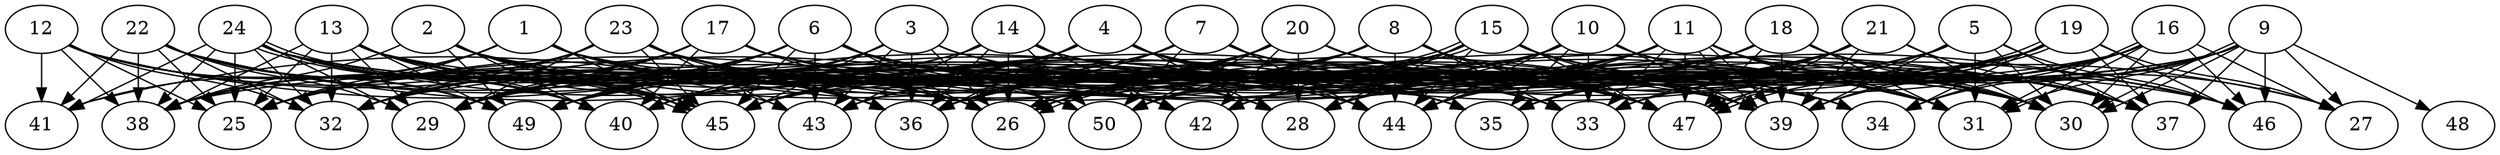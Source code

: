 // DAG automatically generated by daggen at Thu Oct  3 14:07:57 2019
// ./daggen --dot -n 50 --ccr 0.3 --fat 0.9 --regular 0.7 --density 0.7 --mindata 5242880 --maxdata 52428800 
digraph G {
  1 [size="150336853", alpha="0.09", expect_size="45101056"] 
  1 -> 25 [size ="45101056"]
  1 -> 26 [size ="45101056"]
  1 -> 28 [size ="45101056"]
  1 -> 30 [size ="45101056"]
  1 -> 31 [size ="45101056"]
  1 -> 36 [size ="45101056"]
  1 -> 38 [size ="45101056"]
  1 -> 41 [size ="45101056"]
  1 -> 45 [size ="45101056"]
  1 -> 47 [size ="45101056"]
  2 [size="136427520", alpha="0.19", expect_size="40928256"] 
  2 -> 30 [size ="40928256"]
  2 -> 36 [size ="40928256"]
  2 -> 38 [size ="40928256"]
  2 -> 39 [size ="40928256"]
  2 -> 40 [size ="40928256"]
  2 -> 43 [size ="40928256"]
  2 -> 44 [size ="40928256"]
  2 -> 45 [size ="40928256"]
  2 -> 49 [size ="40928256"]
  3 [size="131816107", alpha="0.11", expect_size="39544832"] 
  3 -> 26 [size ="39544832"]
  3 -> 30 [size ="39544832"]
  3 -> 31 [size ="39544832"]
  3 -> 33 [size ="39544832"]
  3 -> 36 [size ="39544832"]
  3 -> 40 [size ="39544832"]
  3 -> 43 [size ="39544832"]
  3 -> 45 [size ="39544832"]
  3 -> 49 [size ="39544832"]
  4 [size="114636800", alpha="0.13", expect_size="34391040"] 
  4 -> 25 [size ="34391040"]
  4 -> 28 [size ="34391040"]
  4 -> 31 [size ="34391040"]
  4 -> 32 [size ="34391040"]
  4 -> 33 [size ="34391040"]
  4 -> 35 [size ="34391040"]
  4 -> 36 [size ="34391040"]
  4 -> 39 [size ="34391040"]
  4 -> 40 [size ="34391040"]
  4 -> 44 [size ="34391040"]
  4 -> 45 [size ="34391040"]
  4 -> 46 [size ="34391040"]
  4 -> 47 [size ="34391040"]
  4 -> 49 [size ="34391040"]
  5 [size="40970240", alpha="0.01", expect_size="12291072"] 
  5 -> 30 [size ="12291072"]
  5 -> 31 [size ="12291072"]
  5 -> 36 [size ="12291072"]
  5 -> 37 [size ="12291072"]
  5 -> 39 [size ="12291072"]
  5 -> 42 [size ="12291072"]
  5 -> 45 [size ="12291072"]
  5 -> 46 [size ="12291072"]
  5 -> 47 [size ="12291072"]
  5 -> 49 [size ="12291072"]
  6 [size="22094507", alpha="0.00", expect_size="6628352"] 
  6 -> 25 [size ="6628352"]
  6 -> 26 [size ="6628352"]
  6 -> 28 [size ="6628352"]
  6 -> 29 [size ="6628352"]
  6 -> 35 [size ="6628352"]
  6 -> 37 [size ="6628352"]
  6 -> 38 [size ="6628352"]
  6 -> 39 [size ="6628352"]
  6 -> 43 [size ="6628352"]
  6 -> 45 [size ="6628352"]
  6 -> 46 [size ="6628352"]
  6 -> 47 [size ="6628352"]
  6 -> 49 [size ="6628352"]
  6 -> 50 [size ="6628352"]
  7 [size="23282347", alpha="0.14", expect_size="6984704"] 
  7 -> 25 [size ="6984704"]
  7 -> 30 [size ="6984704"]
  7 -> 32 [size ="6984704"]
  7 -> 36 [size ="6984704"]
  7 -> 37 [size ="6984704"]
  7 -> 44 [size ="6984704"]
  7 -> 47 [size ="6984704"]
  7 -> 50 [size ="6984704"]
  8 [size="90033493", alpha="0.04", expect_size="27010048"] 
  8 -> 25 [size ="27010048"]
  8 -> 26 [size ="27010048"]
  8 -> 30 [size ="27010048"]
  8 -> 31 [size ="27010048"]
  8 -> 33 [size ="27010048"]
  8 -> 34 [size ="27010048"]
  8 -> 36 [size ="27010048"]
  8 -> 41 [size ="27010048"]
  8 -> 44 [size ="27010048"]
  8 -> 47 [size ="27010048"]
  8 -> 50 [size ="27010048"]
  9 [size="133850453", alpha="0.05", expect_size="40155136"] 
  9 -> 27 [size ="40155136"]
  9 -> 30 [size ="40155136"]
  9 -> 30 [size ="40155136"]
  9 -> 31 [size ="40155136"]
  9 -> 33 [size ="40155136"]
  9 -> 34 [size ="40155136"]
  9 -> 35 [size ="40155136"]
  9 -> 37 [size ="40155136"]
  9 -> 45 [size ="40155136"]
  9 -> 46 [size ="40155136"]
  9 -> 48 [size ="40155136"]
  9 -> 49 [size ="40155136"]
  10 [size="48923307", alpha="0.06", expect_size="14676992"] 
  10 -> 25 [size ="14676992"]
  10 -> 26 [size ="14676992"]
  10 -> 28 [size ="14676992"]
  10 -> 30 [size ="14676992"]
  10 -> 31 [size ="14676992"]
  10 -> 33 [size ="14676992"]
  10 -> 35 [size ="14676992"]
  10 -> 36 [size ="14676992"]
  10 -> 37 [size ="14676992"]
  10 -> 39 [size ="14676992"]
  10 -> 40 [size ="14676992"]
  10 -> 44 [size ="14676992"]
  11 [size="150869333", alpha="0.12", expect_size="45260800"] 
  11 -> 26 [size ="45260800"]
  11 -> 27 [size ="45260800"]
  11 -> 30 [size ="45260800"]
  11 -> 31 [size ="45260800"]
  11 -> 32 [size ="45260800"]
  11 -> 33 [size ="45260800"]
  11 -> 37 [size ="45260800"]
  11 -> 38 [size ="45260800"]
  11 -> 39 [size ="45260800"]
  11 -> 39 [size ="45260800"]
  11 -> 40 [size ="45260800"]
  11 -> 42 [size ="45260800"]
  11 -> 44 [size ="45260800"]
  11 -> 47 [size ="45260800"]
  12 [size="63982933", alpha="0.05", expect_size="19194880"] 
  12 -> 25 [size ="19194880"]
  12 -> 26 [size ="19194880"]
  12 -> 32 [size ="19194880"]
  12 -> 36 [size ="19194880"]
  12 -> 38 [size ="19194880"]
  12 -> 40 [size ="19194880"]
  12 -> 41 [size ="19194880"]
  12 -> 44 [size ="19194880"]
  12 -> 49 [size ="19194880"]
  13 [size="57299627", alpha="0.15", expect_size="17189888"] 
  13 -> 25 [size ="17189888"]
  13 -> 26 [size ="17189888"]
  13 -> 29 [size ="17189888"]
  13 -> 32 [size ="17189888"]
  13 -> 33 [size ="17189888"]
  13 -> 34 [size ="17189888"]
  13 -> 36 [size ="17189888"]
  13 -> 38 [size ="17189888"]
  13 -> 40 [size ="17189888"]
  13 -> 42 [size ="17189888"]
  13 -> 45 [size ="17189888"]
  13 -> 49 [size ="17189888"]
  14 [size="140288000", alpha="0.09", expect_size="42086400"] 
  14 -> 25 [size ="42086400"]
  14 -> 26 [size ="42086400"]
  14 -> 29 [size ="42086400"]
  14 -> 31 [size ="42086400"]
  14 -> 36 [size ="42086400"]
  14 -> 37 [size ="42086400"]
  14 -> 42 [size ="42086400"]
  14 -> 43 [size ="42086400"]
  14 -> 47 [size ="42086400"]
  14 -> 50 [size ="42086400"]
  15 [size="89006080", alpha="0.20", expect_size="26701824"] 
  15 -> 26 [size ="26701824"]
  15 -> 26 [size ="26701824"]
  15 -> 28 [size ="26701824"]
  15 -> 29 [size ="26701824"]
  15 -> 30 [size ="26701824"]
  15 -> 31 [size ="26701824"]
  15 -> 37 [size ="26701824"]
  15 -> 39 [size ="26701824"]
  15 -> 42 [size ="26701824"]
  15 -> 43 [size ="26701824"]
  15 -> 44 [size ="26701824"]
  15 -> 47 [size ="26701824"]
  15 -> 50 [size ="26701824"]
  16 [size="94119253", alpha="0.18", expect_size="28235776"] 
  16 -> 26 [size ="28235776"]
  16 -> 27 [size ="28235776"]
  16 -> 29 [size ="28235776"]
  16 -> 30 [size ="28235776"]
  16 -> 31 [size ="28235776"]
  16 -> 31 [size ="28235776"]
  16 -> 34 [size ="28235776"]
  16 -> 35 [size ="28235776"]
  16 -> 39 [size ="28235776"]
  16 -> 44 [size ="28235776"]
  16 -> 46 [size ="28235776"]
  17 [size="96481280", alpha="0.05", expect_size="28944384"] 
  17 -> 26 [size ="28944384"]
  17 -> 29 [size ="28944384"]
  17 -> 31 [size ="28944384"]
  17 -> 32 [size ="28944384"]
  17 -> 35 [size ="28944384"]
  17 -> 38 [size ="28944384"]
  17 -> 40 [size ="28944384"]
  17 -> 46 [size ="28944384"]
  17 -> 47 [size ="28944384"]
  18 [size="51964587", alpha="0.09", expect_size="15589376"] 
  18 -> 26 [size ="15589376"]
  18 -> 28 [size ="15589376"]
  18 -> 30 [size ="15589376"]
  18 -> 31 [size ="15589376"]
  18 -> 35 [size ="15589376"]
  18 -> 37 [size ="15589376"]
  18 -> 39 [size ="15589376"]
  18 -> 40 [size ="15589376"]
  18 -> 45 [size ="15589376"]
  18 -> 46 [size ="15589376"]
  18 -> 47 [size ="15589376"]
  18 -> 50 [size ="15589376"]
  19 [size="79691093", alpha="0.01", expect_size="23907328"] 
  19 -> 27 [size ="23907328"]
  19 -> 28 [size ="23907328"]
  19 -> 32 [size ="23907328"]
  19 -> 33 [size ="23907328"]
  19 -> 34 [size ="23907328"]
  19 -> 36 [size ="23907328"]
  19 -> 37 [size ="23907328"]
  19 -> 39 [size ="23907328"]
  19 -> 46 [size ="23907328"]
  19 -> 47 [size ="23907328"]
  19 -> 47 [size ="23907328"]
  20 [size="115496960", alpha="0.14", expect_size="34649088"] 
  20 -> 26 [size ="34649088"]
  20 -> 27 [size ="34649088"]
  20 -> 28 [size ="34649088"]
  20 -> 29 [size ="34649088"]
  20 -> 30 [size ="34649088"]
  20 -> 31 [size ="34649088"]
  20 -> 34 [size ="34649088"]
  20 -> 36 [size ="34649088"]
  20 -> 39 [size ="34649088"]
  20 -> 40 [size ="34649088"]
  20 -> 42 [size ="34649088"]
  20 -> 43 [size ="34649088"]
  20 -> 45 [size ="34649088"]
  20 -> 47 [size ="34649088"]
  20 -> 49 [size ="34649088"]
  20 -> 50 [size ="34649088"]
  21 [size="159453867", alpha="0.04", expect_size="47836160"] 
  21 -> 28 [size ="47836160"]
  21 -> 30 [size ="47836160"]
  21 -> 33 [size ="47836160"]
  21 -> 35 [size ="47836160"]
  21 -> 37 [size ="47836160"]
  21 -> 39 [size ="47836160"]
  21 -> 42 [size ="47836160"]
  21 -> 44 [size ="47836160"]
  21 -> 45 [size ="47836160"]
  21 -> 47 [size ="47836160"]
  22 [size="96013653", alpha="0.10", expect_size="28804096"] 
  22 -> 25 [size ="28804096"]
  22 -> 28 [size ="28804096"]
  22 -> 29 [size ="28804096"]
  22 -> 32 [size ="28804096"]
  22 -> 33 [size ="28804096"]
  22 -> 38 [size ="28804096"]
  22 -> 41 [size ="28804096"]
  22 -> 42 [size ="28804096"]
  22 -> 45 [size ="28804096"]
  22 -> 49 [size ="28804096"]
  23 [size="133812907", alpha="0.09", expect_size="40143872"] 
  23 -> 25 [size ="40143872"]
  23 -> 28 [size ="40143872"]
  23 -> 29 [size ="40143872"]
  23 -> 30 [size ="40143872"]
  23 -> 32 [size ="40143872"]
  23 -> 35 [size ="40143872"]
  23 -> 36 [size ="40143872"]
  23 -> 38 [size ="40143872"]
  23 -> 39 [size ="40143872"]
  23 -> 42 [size ="40143872"]
  23 -> 43 [size ="40143872"]
  23 -> 44 [size ="40143872"]
  23 -> 45 [size ="40143872"]
  23 -> 50 [size ="40143872"]
  24 [size="97850027", alpha="0.02", expect_size="29355008"] 
  24 -> 25 [size ="29355008"]
  24 -> 26 [size ="29355008"]
  24 -> 29 [size ="29355008"]
  24 -> 32 [size ="29355008"]
  24 -> 34 [size ="29355008"]
  24 -> 35 [size ="29355008"]
  24 -> 36 [size ="29355008"]
  24 -> 38 [size ="29355008"]
  24 -> 39 [size ="29355008"]
  24 -> 40 [size ="29355008"]
  24 -> 41 [size ="29355008"]
  24 -> 45 [size ="29355008"]
  24 -> 45 [size ="29355008"]
  25 [size="171141120", alpha="0.17", expect_size="51342336"] 
  26 [size="168901973", alpha="0.13", expect_size="50670592"] 
  27 [size="156412587", alpha="0.09", expect_size="46923776"] 
  28 [size="35563520", alpha="0.15", expect_size="10669056"] 
  29 [size="103700480", alpha="0.16", expect_size="31110144"] 
  30 [size="108840960", alpha="0.00", expect_size="32652288"] 
  31 [size="61549227", alpha="0.02", expect_size="18464768"] 
  32 [size="94689280", alpha="0.09", expect_size="28406784"] 
  33 [size="169929387", alpha="0.02", expect_size="50978816"] 
  34 [size="87036587", alpha="0.10", expect_size="26110976"] 
  35 [size="100457813", alpha="0.07", expect_size="30137344"] 
  36 [size="76404053", alpha="0.14", expect_size="22921216"] 
  37 [size="19496960", alpha="0.11", expect_size="5849088"] 
  38 [size="92832427", alpha="0.13", expect_size="27849728"] 
  39 [size="54394880", alpha="0.02", expect_size="16318464"] 
  40 [size="20558507", alpha="0.04", expect_size="6167552"] 
  41 [size="22773760", alpha="0.04", expect_size="6832128"] 
  42 [size="37147307", alpha="0.13", expect_size="11144192"] 
  43 [size="110185813", alpha="0.18", expect_size="33055744"] 
  44 [size="124426240", alpha="0.13", expect_size="37327872"] 
  45 [size="45400747", alpha="0.07", expect_size="13620224"] 
  46 [size="101922133", alpha="0.01", expect_size="30576640"] 
  47 [size="56067413", alpha="0.12", expect_size="16820224"] 
  48 [size="144124587", alpha="0.06", expect_size="43237376"] 
  49 [size="86016000", alpha="0.10", expect_size="25804800"] 
  50 [size="101239467", alpha="0.07", expect_size="30371840"] 
}
